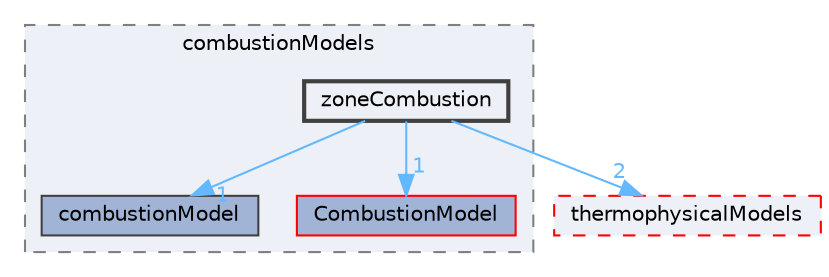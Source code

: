 digraph "src/combustionModels/zoneCombustion"
{
 // LATEX_PDF_SIZE
  bgcolor="transparent";
  edge [fontname=Helvetica,fontsize=10,labelfontname=Helvetica,labelfontsize=10];
  node [fontname=Helvetica,fontsize=10,shape=box,height=0.2,width=0.4];
  compound=true
  subgraph clusterdir_a28bb8a003fe9b05e061f79ecbbcb476 {
    graph [ bgcolor="#edf0f7", pencolor="grey50", label="combustionModels", fontname=Helvetica,fontsize=10 style="filled,dashed", URL="dir_a28bb8a003fe9b05e061f79ecbbcb476.html",tooltip=""]
  dir_cf7b61e9dee2eed7a2c89936088862b3 [label="combustionModel", fillcolor="#a2b4d6", color="grey25", style="filled", URL="dir_cf7b61e9dee2eed7a2c89936088862b3.html",tooltip=""];
  dir_d9a720f22812343abcf69c73f15d7bcf [label="CombustionModel", fillcolor="#a2b4d6", color="red", style="filled", URL="dir_d9a720f22812343abcf69c73f15d7bcf.html",tooltip=""];
  dir_adbea5a2dd4550b9b51add9a65be3e94 [label="zoneCombustion", fillcolor="#edf0f7", color="grey25", style="filled,bold", URL="dir_adbea5a2dd4550b9b51add9a65be3e94.html",tooltip=""];
  }
  dir_2778d089ec5c4f66810b11f753867003 [label="thermophysicalModels", fillcolor="#edf0f7", color="red", style="filled,dashed", URL="dir_2778d089ec5c4f66810b11f753867003.html",tooltip=""];
  dir_adbea5a2dd4550b9b51add9a65be3e94->dir_2778d089ec5c4f66810b11f753867003 [headlabel="2", labeldistance=1.5 headhref="dir_004461_004022.html" href="dir_004461_004022.html" color="steelblue1" fontcolor="steelblue1"];
  dir_adbea5a2dd4550b9b51add9a65be3e94->dir_cf7b61e9dee2eed7a2c89936088862b3 [headlabel="1", labeldistance=1.5 headhref="dir_004461_000547.html" href="dir_004461_000547.html" color="steelblue1" fontcolor="steelblue1"];
  dir_adbea5a2dd4550b9b51add9a65be3e94->dir_d9a720f22812343abcf69c73f15d7bcf [headlabel="1", labeldistance=1.5 headhref="dir_004461_000546.html" href="dir_004461_000546.html" color="steelblue1" fontcolor="steelblue1"];
}
